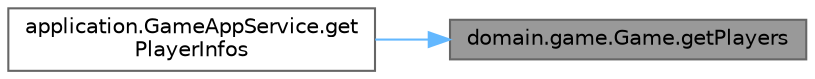 digraph "domain.game.Game.getPlayers"
{
 // LATEX_PDF_SIZE
  bgcolor="transparent";
  edge [fontname=Helvetica,fontsize=10,labelfontname=Helvetica,labelfontsize=10];
  node [fontname=Helvetica,fontsize=10,shape=box,height=0.2,width=0.4];
  rankdir="RL";
  Node1 [id="Node000001",label="domain.game.Game.getPlayers",height=0.2,width=0.4,color="gray40", fillcolor="grey60", style="filled", fontcolor="black",tooltip="Devuelve un flujo de los jugadores en su estado inmutable."];
  Node1 -> Node2 [id="edge2_Node000001_Node000002",dir="back",color="steelblue1",style="solid",tooltip=" "];
  Node2 [id="Node000002",label="application.GameAppService.get\lPlayerInfos",height=0.2,width=0.4,color="grey40", fillcolor="white", style="filled",URL="$classapplication_1_1_game_app_service.html#a47e4aa5e2a9ec317fce96c68dc2f0b2f",tooltip="Recupera una lista de objetos PlayerInfoDTO que representan la información básica de cada jugador."];
}
